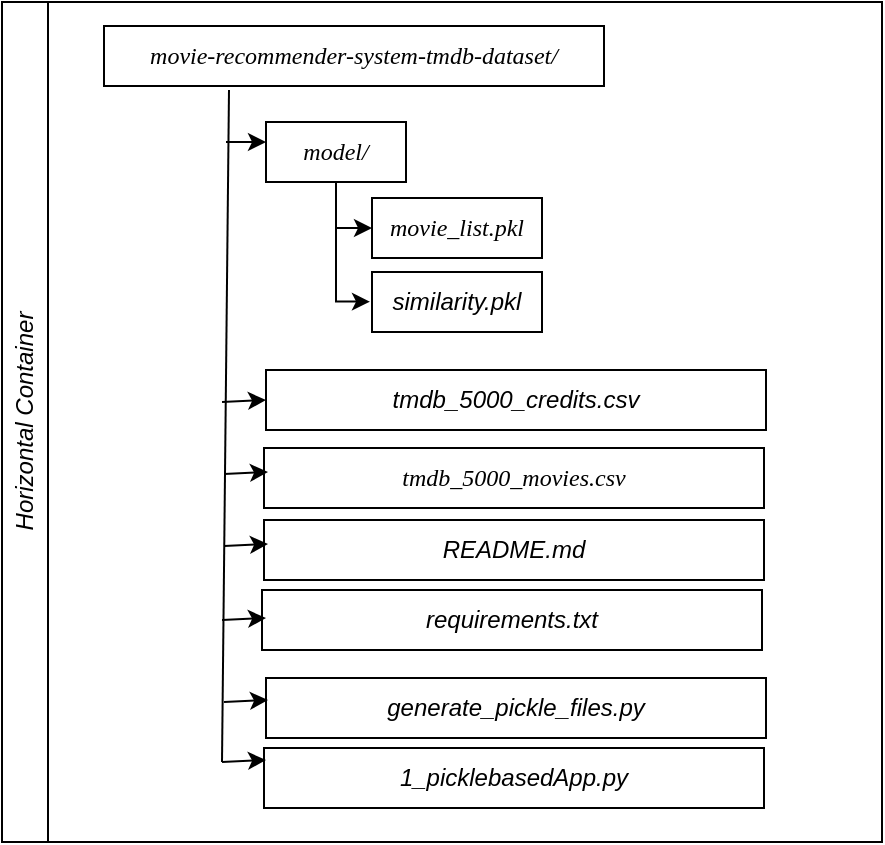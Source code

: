 <mxfile version="27.1.6">
  <diagram name="Page-1" id="ocyLgxbPJHXp4FCYeSMw">
    <mxGraphModel dx="740" dy="360" grid="1" gridSize="10" guides="1" tooltips="1" connect="1" arrows="1" fold="1" page="1" pageScale="1" pageWidth="1100" pageHeight="850" math="0" shadow="0">
      <root>
        <mxCell id="0" />
        <mxCell id="1" parent="0" />
        <object label="&lt;p class=&quot;MsoNormal&quot; align=&quot;center&quot;&gt;&lt;span style=&quot;font-family:         Times New Roman;&quot;&gt;movie-recommender-system-tmdb-dataset/&lt;/span&gt;&lt;/p&gt;" id="DUQ8JvHc4afLD08pUwu4-1">
          <mxCell style="rounded=0;whiteSpace=wrap;html=1;strokeColor=default;fontStyle=2;fontSize=12;" parent="1" vertex="1">
            <mxGeometry x="161" y="82" width="250" height="30" as="geometry" />
          </mxCell>
        </object>
        <mxCell id="DUQ8JvHc4afLD08pUwu4-27" style="edgeStyle=orthogonalEdgeStyle;rounded=0;orthogonalLoop=1;jettySize=auto;html=1;entryX=0;entryY=0.5;entryDx=0;entryDy=0;fontStyle=2;fontSize=12;" parent="1" source="DUQ8JvHc4afLD08pUwu4-2" target="DUQ8JvHc4afLD08pUwu4-4" edge="1">
          <mxGeometry relative="1" as="geometry">
            <Array as="points">
              <mxPoint x="277" y="183" />
            </Array>
          </mxGeometry>
        </mxCell>
        <mxCell id="DUQ8JvHc4afLD08pUwu4-37" style="edgeStyle=orthogonalEdgeStyle;rounded=0;orthogonalLoop=1;jettySize=auto;html=1;exitX=0.5;exitY=1;exitDx=0;exitDy=0;entryX=-0.012;entryY=0.494;entryDx=0;entryDy=0;entryPerimeter=0;fontStyle=2;fontSize=12;" parent="1" target="DUQ8JvHc4afLD08pUwu4-5" edge="1">
          <mxGeometry relative="1" as="geometry">
            <mxPoint x="284" y="160" as="sourcePoint" />
            <mxPoint x="302" y="220" as="targetPoint" />
            <Array as="points">
              <mxPoint x="277" y="160" />
              <mxPoint x="277" y="220" />
            </Array>
          </mxGeometry>
        </mxCell>
        <object label="&lt;p class=&quot;MsoNormal&quot; align=&quot;center&quot;&gt;&lt;font face=&quot;Times New Roman&quot;&gt;model/&lt;/font&gt;&lt;/p&gt;" id="DUQ8JvHc4afLD08pUwu4-2">
          <mxCell style="rounded=0;whiteSpace=wrap;html=1;strokeColor=default;fontStyle=2;fontSize=12;" parent="1" vertex="1">
            <mxGeometry x="242" y="130" width="70" height="30" as="geometry" />
          </mxCell>
        </object>
        <object label="&lt;p class=&quot;MsoNormal&quot; align=&quot;center&quot;&gt;&lt;span style=&quot;line-height: 107%;&quot;&gt;tmdb_5000_credits.csv&lt;/span&gt;&lt;br&gt;&lt;/p&gt;" id="DUQ8JvHc4afLD08pUwu4-3">
          <mxCell style="rounded=0;whiteSpace=wrap;html=1;strokeColor=default;fontStyle=2;fontSize=12;" parent="1" vertex="1">
            <mxGeometry x="242" y="254" width="250" height="30" as="geometry" />
          </mxCell>
        </object>
        <object label="&lt;p class=&quot;MsoNormal&quot;&gt;&lt;span style=&quot;font-family:        Times New Roman;&quot;&gt;movie_list.pkl&lt;/span&gt;&lt;/p&gt;" id="DUQ8JvHc4afLD08pUwu4-4">
          <mxCell style="rounded=0;whiteSpace=wrap;html=1;strokeColor=default;fontStyle=2;fontSize=12;" parent="1" vertex="1">
            <mxGeometry x="295" y="168" width="85" height="30" as="geometry" />
          </mxCell>
        </object>
        <object label="&lt;p class=&quot;MsoNormal&quot; align=&quot;center&quot;&gt;&lt;span style=&quot;line-height: 107%;&quot;&gt;similarity.pkl&lt;/span&gt;&lt;br&gt;&lt;/p&gt;" id="DUQ8JvHc4afLD08pUwu4-5">
          <mxCell style="rounded=0;whiteSpace=wrap;html=1;strokeColor=default;fontStyle=2;fontSize=12;" parent="1" vertex="1">
            <mxGeometry x="295" y="205" width="85" height="30" as="geometry" />
          </mxCell>
        </object>
        <object label="&lt;p class=&quot;MsoNormal&quot;&gt;&lt;span style=&quot;font-family:        Times New Roman;&quot;&gt;tmdb_5000_movies.csv&lt;/span&gt;&lt;/p&gt;" id="DUQ8JvHc4afLD08pUwu4-6">
          <mxCell style="rounded=0;whiteSpace=wrap;html=1;strokeColor=default;fontStyle=2;fontSize=12;" parent="1" vertex="1">
            <mxGeometry x="241" y="293" width="250" height="30" as="geometry" />
          </mxCell>
        </object>
        <object label="&lt;p class=&quot;MsoNormal&quot; align=&quot;center&quot;&gt;&lt;span style=&quot;line-height: 107%;&quot;&gt;README.md&lt;/span&gt;&lt;br&gt;&lt;/p&gt;" id="DUQ8JvHc4afLD08pUwu4-8">
          <mxCell style="rounded=0;whiteSpace=wrap;html=1;strokeColor=default;fontStyle=2;fontSize=12;" parent="1" vertex="1">
            <mxGeometry x="241" y="329" width="250" height="30" as="geometry" />
          </mxCell>
        </object>
        <object label="&lt;p class=&quot;MsoNormal&quot; align=&quot;center&quot;&gt;&lt;span style=&quot;line-height: 107%;&quot;&gt;requirements.txt&lt;/span&gt;&lt;br&gt;&lt;/p&gt;" id="DUQ8JvHc4afLD08pUwu4-9">
          <mxCell style="rounded=0;whiteSpace=wrap;html=1;strokeColor=default;fontStyle=2;fontSize=12;" parent="1" vertex="1">
            <mxGeometry x="240" y="364" width="250" height="30" as="geometry" />
          </mxCell>
        </object>
        <object label="&lt;p class=&quot;MsoNormal&quot; align=&quot;center&quot;&gt;&lt;span style=&quot;line-height: 107%;&quot;&gt;generate_pickle_files.py&lt;/span&gt;&lt;br&gt;&lt;/p&gt;" id="DUQ8JvHc4afLD08pUwu4-12">
          <mxCell style="rounded=0;whiteSpace=wrap;html=1;strokeColor=default;fontStyle=2;fontSize=12;" parent="1" vertex="1">
            <mxGeometry x="242" y="408" width="250" height="30" as="geometry" />
          </mxCell>
        </object>
        <object label="&lt;p class=&quot;MsoNormal&quot; align=&quot;center&quot;&gt;&lt;span style=&quot;line-height: 107%;&quot;&gt;1_picklebasedApp.py&lt;/span&gt;&lt;br&gt;&lt;/p&gt;" id="DUQ8JvHc4afLD08pUwu4-13">
          <mxCell style="rounded=0;whiteSpace=wrap;html=1;strokeColor=default;fontStyle=2;fontSize=12;" parent="1" vertex="1">
            <mxGeometry x="241" y="443" width="250" height="30" as="geometry" />
          </mxCell>
        </object>
        <mxCell id="DUQ8JvHc4afLD08pUwu4-14" value="Horizontal Container" style="swimlane;horizontal=0;whiteSpace=wrap;html=1;strokeColor=default;fontStyle=2;fontSize=12;" parent="1" vertex="1">
          <mxGeometry x="110" y="70" width="440" height="420" as="geometry" />
        </mxCell>
        <mxCell id="DUQ8JvHc4afLD08pUwu4-16" value="" style="endArrow=none;html=1;rounded=0;entryX=0.25;entryY=1;entryDx=0;entryDy=0;strokeColor=default;fontStyle=2;fontSize=12;" parent="1" edge="1">
          <mxGeometry width="50" height="50" relative="1" as="geometry">
            <mxPoint x="220" y="450" as="sourcePoint" />
            <mxPoint x="223.5" y="114" as="targetPoint" />
          </mxGeometry>
        </mxCell>
        <mxCell id="DUQ8JvHc4afLD08pUwu4-18" value="" style="endArrow=classic;html=1;rounded=0;fontStyle=2;fontSize=12;" parent="1" edge="1">
          <mxGeometry width="50" height="50" relative="1" as="geometry">
            <mxPoint x="222" y="140" as="sourcePoint" />
            <mxPoint x="242" y="140" as="targetPoint" />
          </mxGeometry>
        </mxCell>
        <mxCell id="DUQ8JvHc4afLD08pUwu4-20" value="" style="endArrow=classic;html=1;rounded=0;entryX=0;entryY=0.5;entryDx=0;entryDy=0;fontStyle=2;fontSize=12;" parent="1" target="DUQ8JvHc4afLD08pUwu4-3" edge="1">
          <mxGeometry width="50" height="50" relative="1" as="geometry">
            <mxPoint x="220" y="270" as="sourcePoint" />
            <mxPoint x="470" y="260" as="targetPoint" />
          </mxGeometry>
        </mxCell>
        <mxCell id="DUQ8JvHc4afLD08pUwu4-21" value="" style="endArrow=classic;html=1;rounded=0;entryX=0;entryY=0.5;entryDx=0;entryDy=0;fontStyle=2;fontSize=12;" parent="1" edge="1">
          <mxGeometry width="50" height="50" relative="1" as="geometry">
            <mxPoint x="221" y="306" as="sourcePoint" />
            <mxPoint x="243" y="305" as="targetPoint" />
          </mxGeometry>
        </mxCell>
        <mxCell id="DUQ8JvHc4afLD08pUwu4-22" value="" style="endArrow=classic;html=1;rounded=0;entryX=0;entryY=0.5;entryDx=0;entryDy=0;fontStyle=2;fontSize=12;" parent="1" edge="1">
          <mxGeometry width="50" height="50" relative="1" as="geometry">
            <mxPoint x="221" y="342" as="sourcePoint" />
            <mxPoint x="243" y="341" as="targetPoint" />
          </mxGeometry>
        </mxCell>
        <mxCell id="DUQ8JvHc4afLD08pUwu4-23" value="" style="endArrow=classic;html=1;rounded=0;entryX=0;entryY=0.5;entryDx=0;entryDy=0;fontStyle=2;fontSize=12;" parent="1" edge="1">
          <mxGeometry width="50" height="50" relative="1" as="geometry">
            <mxPoint x="220" y="379" as="sourcePoint" />
            <mxPoint x="242" y="378" as="targetPoint" />
          </mxGeometry>
        </mxCell>
        <mxCell id="DUQ8JvHc4afLD08pUwu4-24" value="" style="endArrow=classic;html=1;rounded=0;entryX=0;entryY=0.5;entryDx=0;entryDy=0;fontStyle=2;fontSize=12;" parent="1" edge="1">
          <mxGeometry width="50" height="50" relative="1" as="geometry">
            <mxPoint x="221" y="420" as="sourcePoint" />
            <mxPoint x="243" y="419" as="targetPoint" />
          </mxGeometry>
        </mxCell>
        <mxCell id="DUQ8JvHc4afLD08pUwu4-25" value="" style="endArrow=classic;html=1;rounded=0;entryX=0;entryY=0.5;entryDx=0;entryDy=0;fontStyle=2;fontSize=12;" parent="1" edge="1">
          <mxGeometry width="50" height="50" relative="1" as="geometry">
            <mxPoint x="220" y="450" as="sourcePoint" />
            <mxPoint x="242" y="449" as="targetPoint" />
          </mxGeometry>
        </mxCell>
      </root>
    </mxGraphModel>
  </diagram>
</mxfile>
